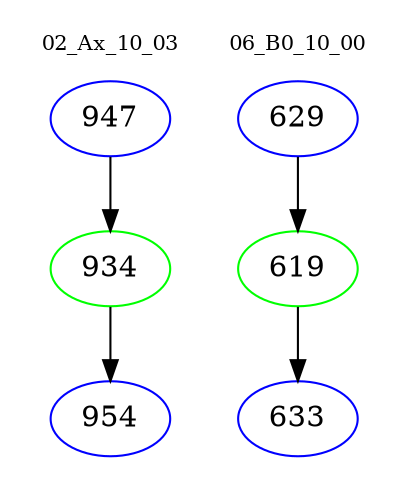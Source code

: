 digraph{
subgraph cluster_0 {
color = white
label = "02_Ax_10_03";
fontsize=10;
T0_947 [label="947", color="blue"]
T0_947 -> T0_934 [color="black"]
T0_934 [label="934", color="green"]
T0_934 -> T0_954 [color="black"]
T0_954 [label="954", color="blue"]
}
subgraph cluster_1 {
color = white
label = "06_B0_10_00";
fontsize=10;
T1_629 [label="629", color="blue"]
T1_629 -> T1_619 [color="black"]
T1_619 [label="619", color="green"]
T1_619 -> T1_633 [color="black"]
T1_633 [label="633", color="blue"]
}
}
